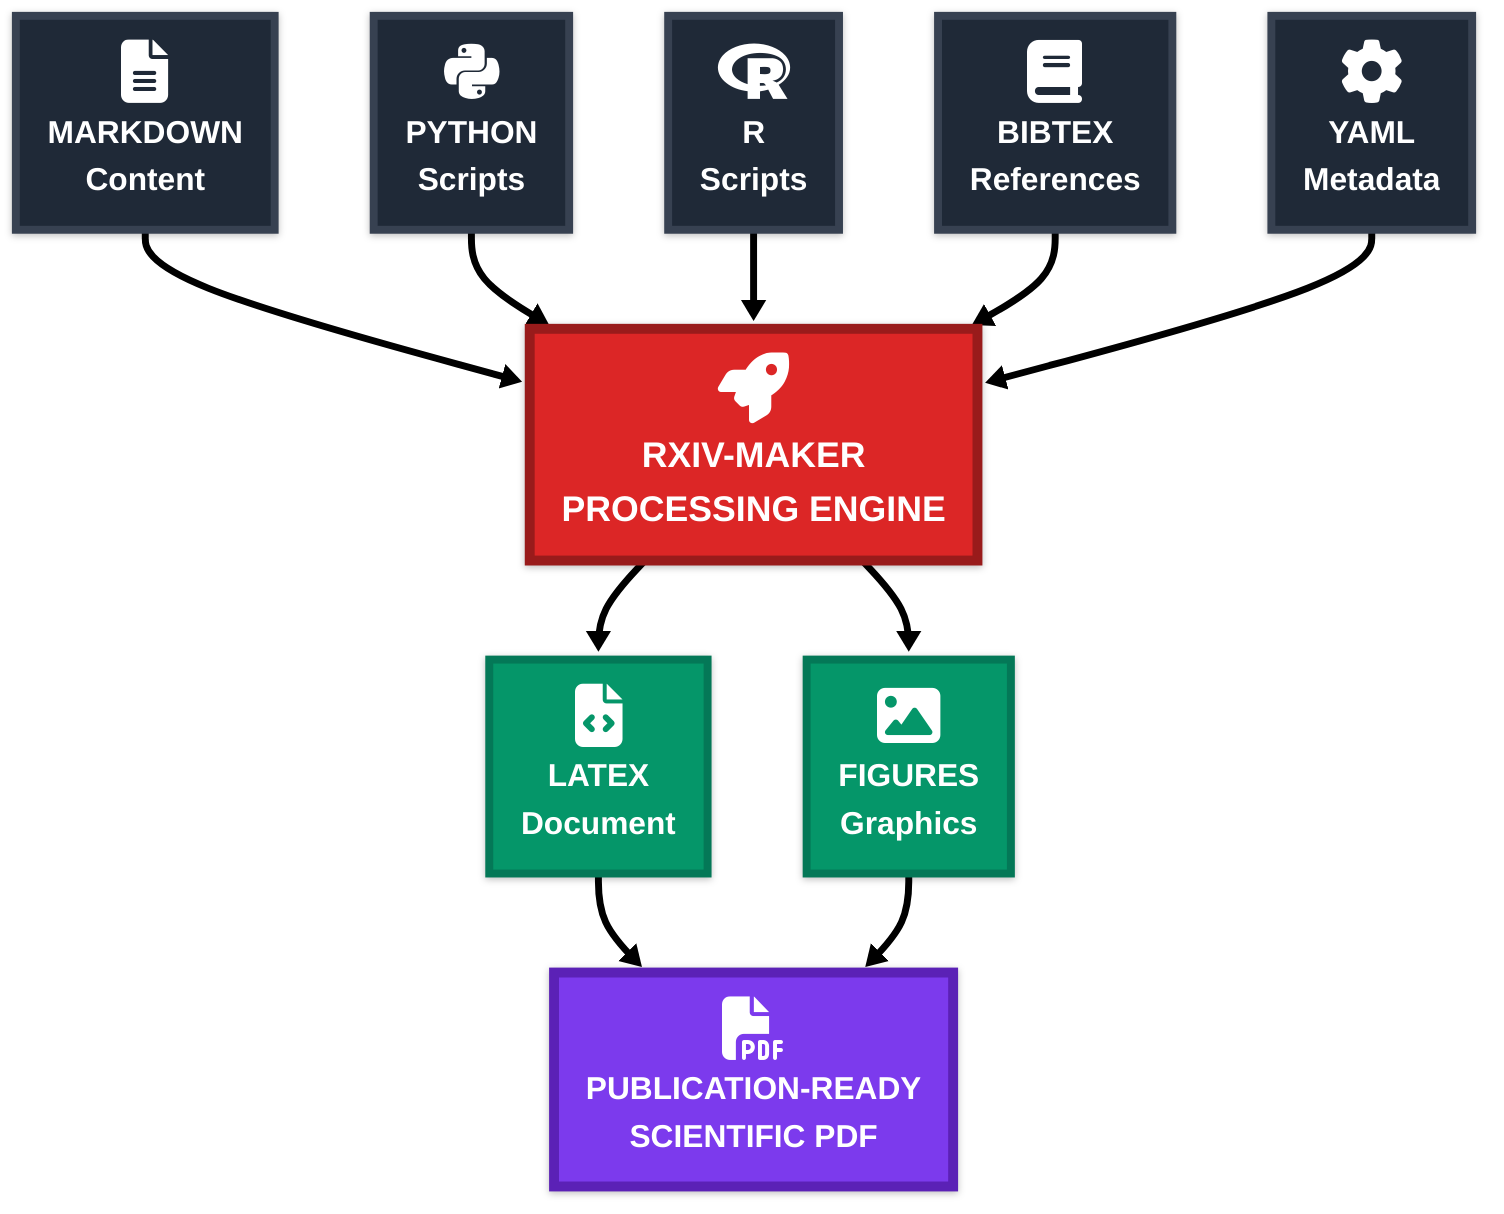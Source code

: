 ---
config:
  look: neo
  theme: neo
---
flowchart TD
    A["<i class='fas fa-file-alt fa-2x'></i><br/><b>MARKDOWN</b><br/>Content"]
    B["<i class='fab fa-python fa-2x'></i><br/><b>PYTHON</b><br/>Scripts"]
    I["<i class='fab fa-r-project fa-2x'></i><br/><b>R</b><br/>Scripts"]
    C["<i class='fas fa-book fa-2x'></i><br/><b>BIBTEX</b><br/>References"]
    D["<i class='fas fa-cog fa-2x'></i><br/><b>YAML</b><br/>Metadata"]

    E["<i class='fas fa-rocket fa-2x'></i><br/><b>RXIV-MAKER</b><br/>PROCESSING ENGINE"]

    F["<i class='fas fa-file-code fa-2x'></i><br/><b>LATEX</b><br/>Document"]
    G["<i class='fas fa-image fa-2x'></i><br/><b>FIGURES</b><br/>Graphics"]

    H["<i class='fas fa-file-pdf fa-2x'></i><br/><b>PUBLICATION-READY</b><br/>SCIENTIFIC PDF"]

    A ==> E
    B ==> E
    I ==> E
    C ==> E
    D ==> E
    E ==> F
    E ==> G
    F ==> H
    G ==> H

    classDef input fill:#1f2937,stroke:#374151,stroke-width:4px,color:#ffffff,font-weight:bold,font-size:16px
    classDef engine fill:#dc2626,stroke:#991b1b,stroke-width:5px,color:#ffffff,font-weight:bold,font-size:18px
    classDef output fill:#059669,stroke:#047857,stroke-width:4px,color:#ffffff,font-weight:bold,font-size:16px
    classDef final fill:#7c3aed,stroke:#5b21b6,stroke-width:5px,color:#ffffff,font-weight:bold,font-size:16px

    class A,B,C,D,I input
    class E engine
    class F,G output
    class H final